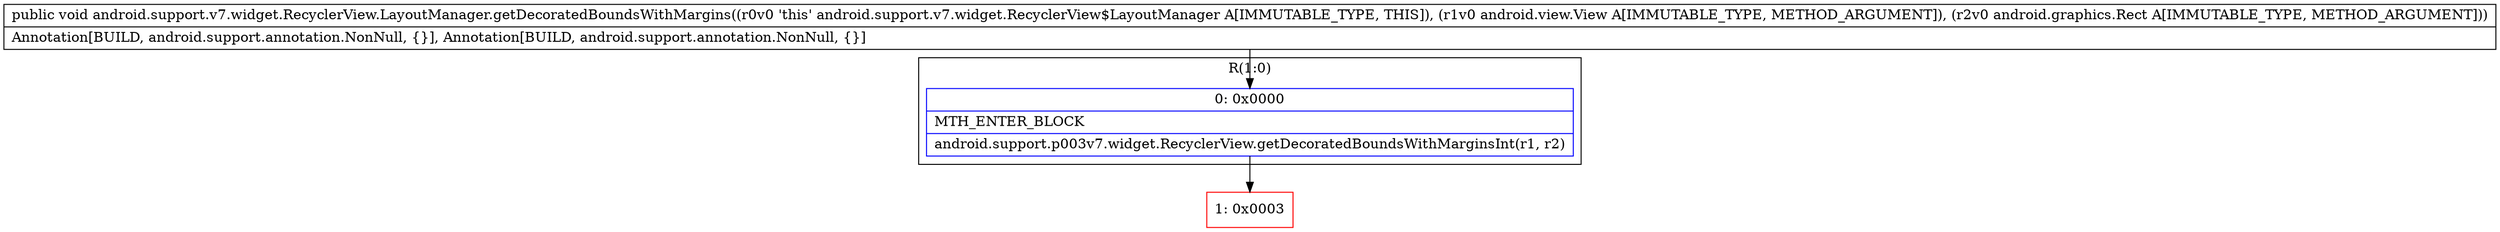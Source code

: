 digraph "CFG forandroid.support.v7.widget.RecyclerView.LayoutManager.getDecoratedBoundsWithMargins(Landroid\/view\/View;Landroid\/graphics\/Rect;)V" {
subgraph cluster_Region_1579434397 {
label = "R(1:0)";
node [shape=record,color=blue];
Node_0 [shape=record,label="{0\:\ 0x0000|MTH_ENTER_BLOCK\l|android.support.p003v7.widget.RecyclerView.getDecoratedBoundsWithMarginsInt(r1, r2)\l}"];
}
Node_1 [shape=record,color=red,label="{1\:\ 0x0003}"];
MethodNode[shape=record,label="{public void android.support.v7.widget.RecyclerView.LayoutManager.getDecoratedBoundsWithMargins((r0v0 'this' android.support.v7.widget.RecyclerView$LayoutManager A[IMMUTABLE_TYPE, THIS]), (r1v0 android.view.View A[IMMUTABLE_TYPE, METHOD_ARGUMENT]), (r2v0 android.graphics.Rect A[IMMUTABLE_TYPE, METHOD_ARGUMENT]))  | Annotation[BUILD, android.support.annotation.NonNull, \{\}], Annotation[BUILD, android.support.annotation.NonNull, \{\}]\l}"];
MethodNode -> Node_0;
Node_0 -> Node_1;
}

